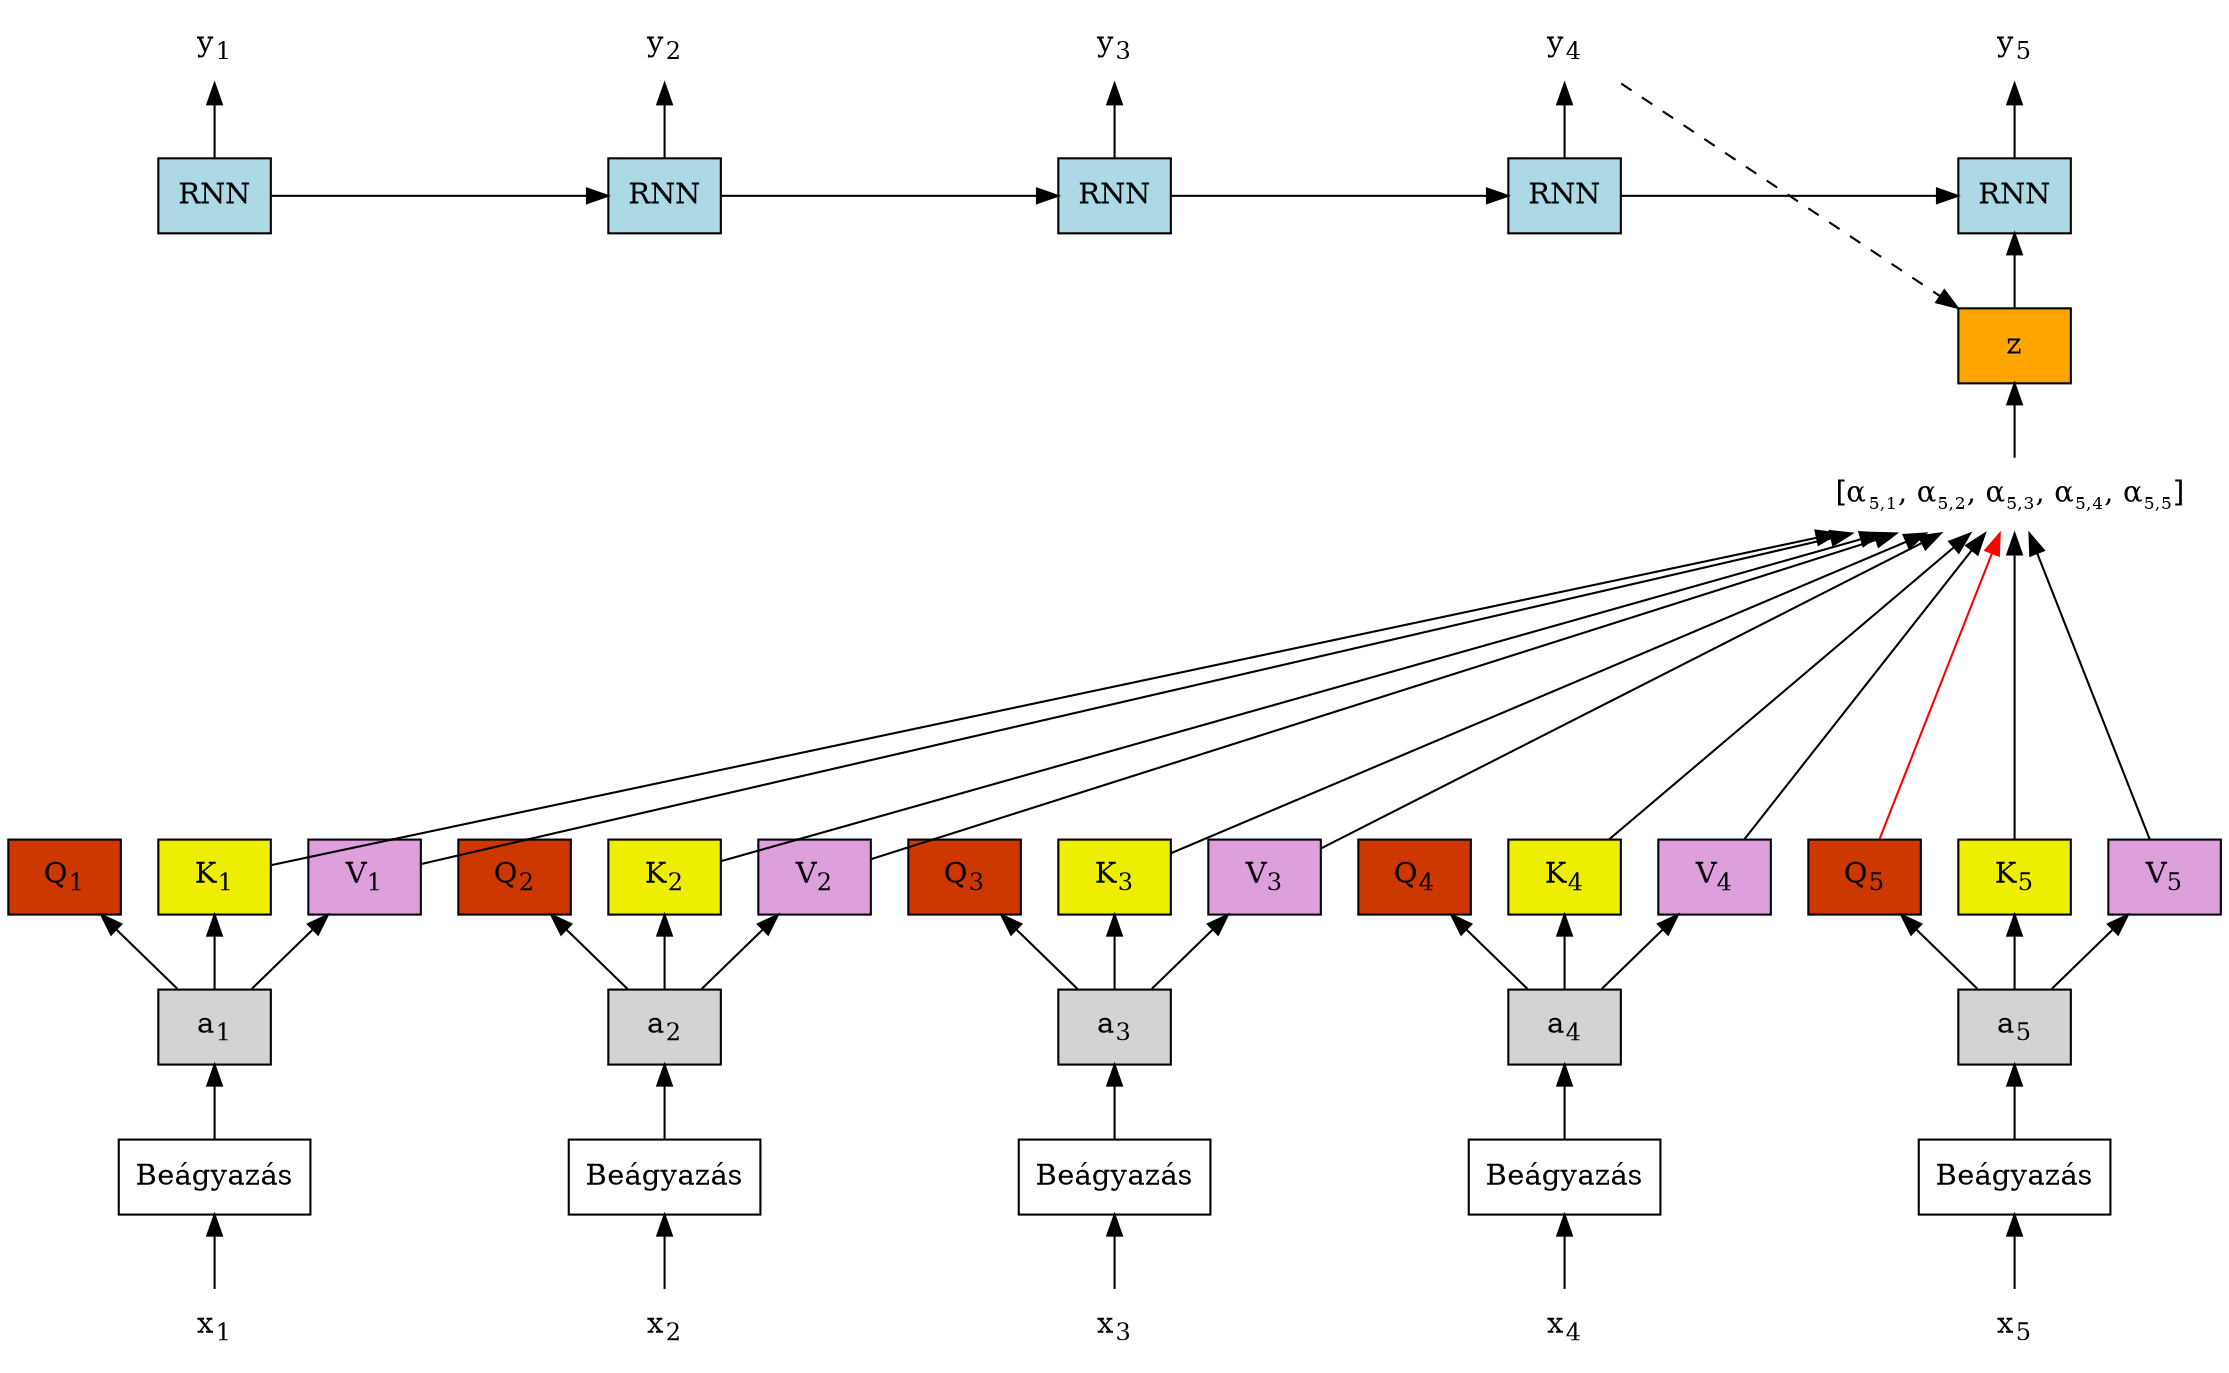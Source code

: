 digraph transformer {
    graph [dpi=300]
    rankdir = "BT"

    x1 [label=<x<sub>1</sub>>, shape="plaintext"]
    x2 [label=<x<sub>2</sub>>, shape="plaintext"]
    x3 [label=<x<sub>3</sub>>, shape="plaintext"]
    x4 [label=<x<sub>4</sub>>, shape="plaintext"]
    x5 [label=<x<sub>5</sub>>, shape="plaintext"]

    a1 [label=<a<sub>1</sub>>, shape="rectangle", style="filled", fillcolor=""]
    a2 [label=<a<sub>2</sub>>, shape="rectangle", style="filled", fillcolor=""]
    a3 [label=<a<sub>3</sub>>, shape="rectangle", style="filled", fillcolor=""]
    a4 [label=<a<sub>4</sub>>, shape="rectangle", style="filled", fillcolor=""]
    a5 [label=<a<sub>5</sub>>, shape="rectangle", style="filled", fillcolor=""]

    q1 [label=<Q<sub>1</sub>>, shape="rectangle", style="filled", fillcolor="orangered3"]
    q2 [label=<Q<sub>2</sub>>, shape="rectangle", style="filled", fillcolor="orangered3"]
    q3 [label=<Q<sub>3</sub>>, shape="rectangle", style="filled", fillcolor="orangered3"]
    q4 [label=<Q<sub>4</sub>>, shape="rectangle", style="filled", fillcolor="orangered3"]
    q5 [label=<Q<sub>5</sub>>, shape="rectangle", style="filled", fillcolor="orangered3"]

    k1 [label=<K<sub>1</sub>>, shape="rectangle", style="filled", fillcolor="yellow2"]
    k2 [label=<K<sub>2</sub>>, shape="rectangle", style="filled", fillcolor="yellow2"]
    k3 [label=<K<sub>3</sub>>, shape="rectangle", style="filled", fillcolor="yellow2"]
    k4 [label=<K<sub>4</sub>>, shape="rectangle", style="filled", fillcolor="yellow2"]
    k5 [label=<K<sub>5</sub>>, shape="rectangle", style="filled", fillcolor="yellow2"]

    v1 [label=<V<sub>1</sub>>, shape="rectangle", style="filled", fillcolor="plum"]
    v2 [label=<V<sub>2</sub>>, shape="rectangle", style="filled", fillcolor="plum"]
    v3 [label=<V<sub>3</sub>>, shape="rectangle", style="filled", fillcolor="plum"]
    v4 [label=<V<sub>4</sub>>, shape="rectangle", style="filled", fillcolor="plum"]
    v5 [label=<V<sub>5</sub>>, shape="rectangle", style="filled", fillcolor="plum"]

    embed1 [label="Beágyazás", shape="rectangle"]    
    embed2 [label="Beágyazás", shape="rectangle"]    
    embed3 [label="Beágyazás", shape="rectangle"]    
    embed4 [label="Beágyazás", shape="rectangle"]    
    embed5 [label="Beágyazás", shape="rectangle"]    

    //alpha1 [label=<[α<sub><font point-size="10">1,1</font></sub>, α<sub><font point-size="10">1,2</font></sub>, α<sub><font point-size="10">1,3</font></sub>, α<sub><font point-size="10">1,4</font></sub>, α<sub><font point-size="10">1,5</font></sub>] >, shape="plaintext"]
    //alpha2 [label=<[α<sub><font point-size="10">2,1</font></sub>, α<sub><font point-size="10">2,2</font></sub>, α<sub><font point-size="10">2,3</font></sub>, α<sub><font point-size="10">2,4</font></sub>, α<sub><font point-size="10">2,5</font></sub>] >, shape="plaintext"]
    //alpha3 [label=<[α<sub><font point-size="10">3,1</font></sub>, α<sub><font point-size="10">3,2</font></sub>, α<sub><font point-size="10">3,3</font></sub>, α<sub><font point-size="10">3,4</font></sub>, α<sub><font point-size="10">3,5</font></sub>] >, shape="plaintext"]
    //alpha4 [label=<[α<sub><font point-size="10">4,1</font></sub>, α<sub><font point-size="10">4,2</font></sub>, α<sub><font point-size="10">4,3</font></sub>, α<sub><font point-size="10">4,4</font></sub>, α<sub><font point-size="10">4,5</font></sub>] >, shape="plaintext"]
    alpha5 [label=<[α<sub><font point-size="10">5,1</font></sub>, α<sub><font point-size="10">5,2</font></sub>, α<sub><font point-size="10">5,3</font></sub>, α<sub><font point-size="10">5,4</font></sub>, α<sub><font point-size="10">5,5</font></sub>] >, shape="plaintext"]

    z [label="z", shape="rectangle", style="filled", fillcolor="orange"]
    
    rnn1 [label="RNN", shape="rectangle", style="filled", fillcolor="lightblue"]
    rnn2 [label="RNN", shape="rectangle", style="filled", fillcolor="lightblue"]
    rnn3 [label="RNN", shape="rectangle", style="filled", fillcolor="lightblue"]
    rnn4 [label="RNN", shape="rectangle", style="filled", fillcolor="lightblue"]
    rnn5 [label="RNN", shape="rectangle", style="filled", fillcolor="lightblue"]
    
    y1 [label=<y<sub>1</sub>>, shape="rectangle", shape="plaintext"]
    y2 [label=<y<sub>2</sub>>, shape="rectangle", shape="plaintext"]
    y3 [label=<y<sub>3</sub>>, shape="rectangle", shape="plaintext"]
    y4 [label=<y<sub>4</sub>>, shape="rectangle", shape="plaintext"]
    y5 [label=<y<sub>5</sub>>, shape="rectangle", shape="plaintext"]

    x1 -> embed1
    x2 -> embed2
    x3 -> embed3
    x4 -> embed4
    x5 -> embed5

    embed1 -> a1
    embed2 -> a2
    embed3 -> a3
    embed4 -> a4
    embed5 -> a5

    a1 -> q1
    a1 -> k1
    a1 -> v1
    a2 -> q2
    a2 -> k2
    a2 -> v2
    a3 -> q3
    a3 -> k3
    a3 -> v3
    a4 -> q4
    a4 -> k4
    a4 -> v4
    a5 -> q5
    a5 -> k5
    a5 -> v5
    splines="False"

    q1 -> alpha5 [minlen=4, constraint="False", style="invis"]
    q2 -> alpha5 [minlen=4, constraint="False", style="invis"]
    q3 -> alpha5 [minlen=4, constraint="False", style="invis"]
    q4 -> alpha5 [minlen=4, constraint="False", style="invis"]
    q5 -> alpha5 [minlen=4, constraint="True", color="red"]
    k1 -> alpha5 [minlen=4, constraint="False"]
    v1 -> alpha5 [minlen=4, constraint="False"]
    k2 -> alpha5 [minlen=4, constraint="False"]
    v2 -> alpha5 [minlen=4, constraint="False"]
    k3 -> alpha5 [minlen=4, constraint="False"]
    v3 -> alpha5 [minlen=4, constraint="False"]
    k4 -> alpha5 [minlen=4, constraint="False"]
    v4 -> alpha5 [minlen=4, constraint="False"]
    k5 -> alpha5 [minlen=4, constraint="True"]
    v5 -> alpha5 [minlen=4, constraint="True"]
    
    {rank="same"; rnn1; rnn2; rnn3; rnn4; rnn5;}

    rnn1 -> rnn2 [constraint="true", minlen=9]
    rnn2 -> rnn3 [constraint="true", minlen=9]
    rnn3 -> rnn4 [constraint="true", minlen=9]
    rnn4 -> rnn5 [constraint="true", minlen=9]

    rnn1 -> y1
    rnn2 -> y2
    rnn3 -> y3
    rnn4 -> y4
    rnn5 -> y5

    alpha5 -> z
    z -> rnn5
    y4 -> z [style="dashed", constraint="false"]




















}